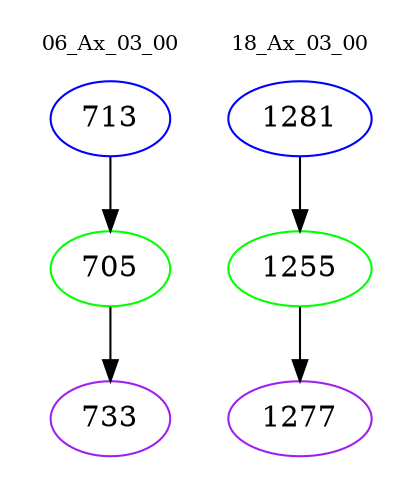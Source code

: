 digraph{
subgraph cluster_0 {
color = white
label = "06_Ax_03_00";
fontsize=10;
T0_713 [label="713", color="blue"]
T0_713 -> T0_705 [color="black"]
T0_705 [label="705", color="green"]
T0_705 -> T0_733 [color="black"]
T0_733 [label="733", color="purple"]
}
subgraph cluster_1 {
color = white
label = "18_Ax_03_00";
fontsize=10;
T1_1281 [label="1281", color="blue"]
T1_1281 -> T1_1255 [color="black"]
T1_1255 [label="1255", color="green"]
T1_1255 -> T1_1277 [color="black"]
T1_1277 [label="1277", color="purple"]
}
}
